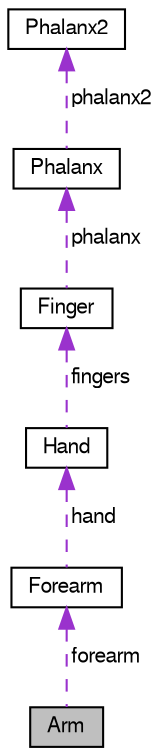digraph "Arm"
{
 // LATEX_PDF_SIZE
  bgcolor="transparent";
  edge [fontname="FreeSans",fontsize="10",labelfontname="FreeSans",labelfontsize="10"];
  node [fontname="FreeSans",fontsize="10",shape=record];
  Node1 [label="Arm",height=0.2,width=0.4,color="black", fillcolor="grey75", style="filled", fontcolor="black",tooltip="Arm class."];
  Node2 -> Node1 [dir="back",color="darkorchid3",fontsize="10",style="dashed",label=" forearm" ,fontname="FreeSans"];
  Node2 [label="Forearm",height=0.2,width=0.4,color="black",URL="$a02416.html",tooltip="Forearm class // Elbow."];
  Node3 -> Node2 [dir="back",color="darkorchid3",fontsize="10",style="dashed",label=" hand" ,fontname="FreeSans"];
  Node3 [label="Hand",height=0.2,width=0.4,color="black",URL="$a02412.html",tooltip="Hand class // Wrist."];
  Node4 -> Node3 [dir="back",color="darkorchid3",fontsize="10",style="dashed",label=" fingers" ,fontname="FreeSans"];
  Node4 [label="Finger",height=0.2,width=0.4,color="black",URL="$a02408.html",tooltip="Finger class."];
  Node5 -> Node4 [dir="back",color="darkorchid3",fontsize="10",style="dashed",label=" phalanx" ,fontname="FreeSans"];
  Node5 [label="Phalanx",height=0.2,width=0.4,color="black",URL="$a02404.html",tooltip="Phalanx class."];
  Node6 -> Node5 [dir="back",color="darkorchid3",fontsize="10",style="dashed",label=" phalanx2" ,fontname="FreeSans"];
  Node6 [label="Phalanx2",height=0.2,width=0.4,color="black",URL="$a02400.html",tooltip="Phalanx2 class."];
}
